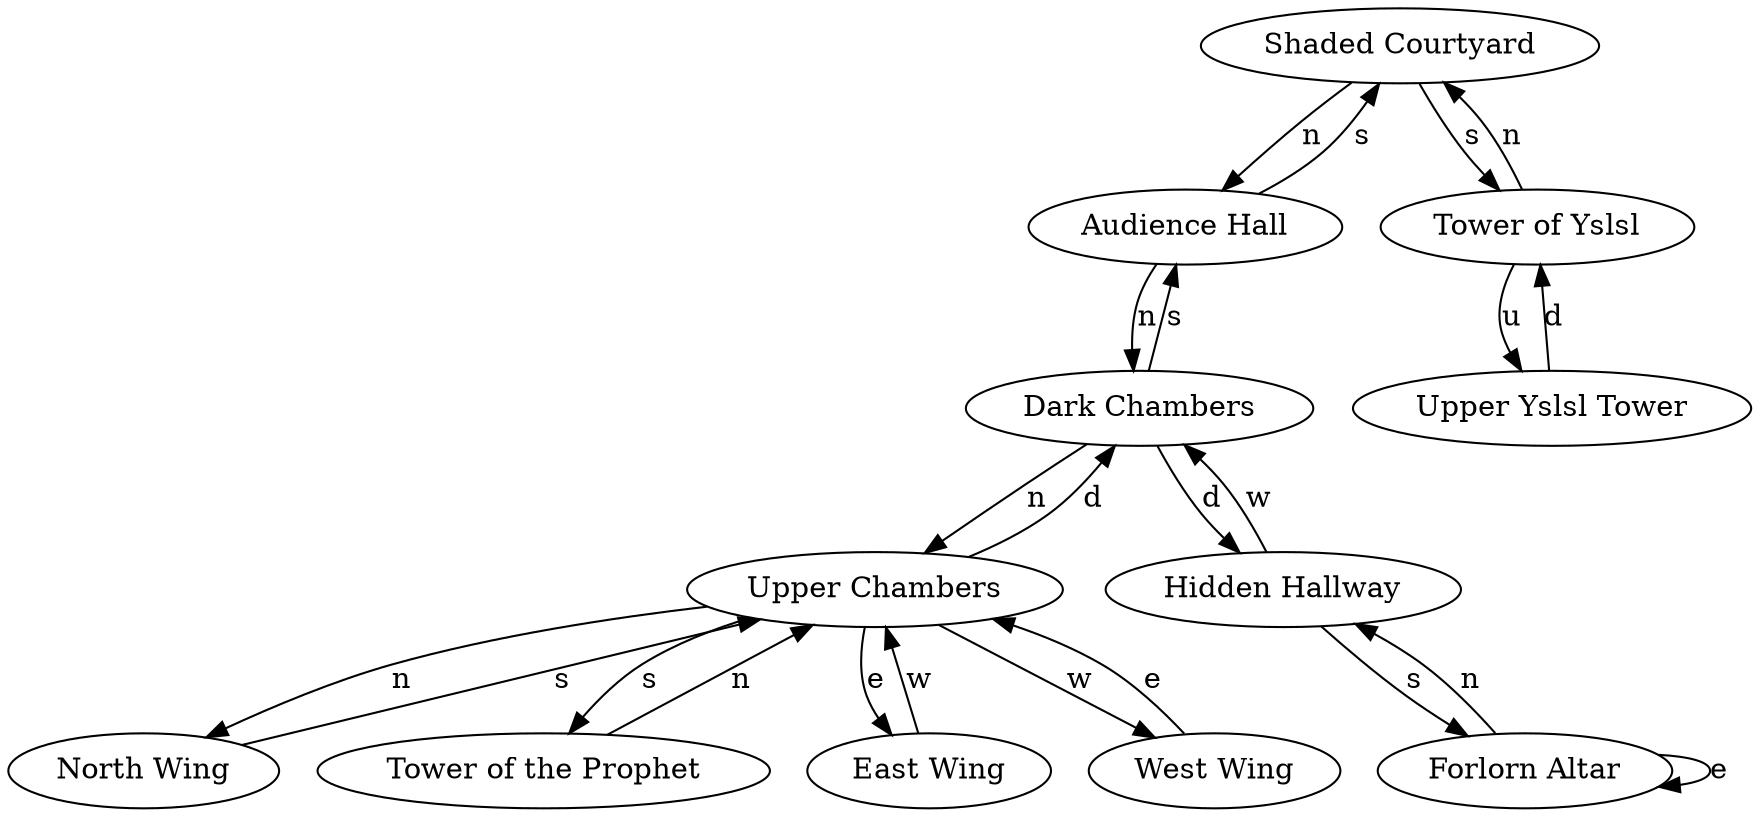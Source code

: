 digraph monster {
room_375 [label="Shaded Courtyard"];
room_375 -> room_413 [label="n"];
room_375 -> room_720 [label="s"];
room_413 [label="Audience Hall"];
room_413 -> room_430 [label="n"];
room_413 -> room_375 [label="s"];
room_430 [label="Dark Chambers"];
room_430 -> room_714 [label="n"];
room_430 -> room_413 [label="s"];
room_430 -> room_718 [label="d"];
room_714 [label="Upper Chambers"];
room_714 -> room_715 [label="n"];
room_714 -> room_717 [label="s"];
room_714 -> room_722 [label="e"];
room_714 -> room_724 [label="w"];
room_714 -> room_430 [label="d"];
room_715 [label="North Wing"];
room_715 -> room_714 [label="s"];
room_717 [label="Tower of the Prophet"];
room_717 -> room_714 [label="n"];
room_718 [label="Hidden Hallway"];
room_718 -> room_719 [label="s"];
room_718 -> room_430 [label="w"];
room_719 [label="Forlorn Altar"];
room_719 -> room_718 [label="n"];
room_719 -> room_719 [label="e"];
room_720 [label="Tower of Yslsl"];
room_720 -> room_375 [label="n"];
room_720 -> room_721 [label="u"];
room_721 [label="Upper Yslsl Tower"];
room_721 -> room_720 [label="d"];
room_722 [label="East Wing"];
room_722 -> room_714 [label="w"];
room_724 [label="West Wing"];
room_724 -> room_714 [label="e"];
}
